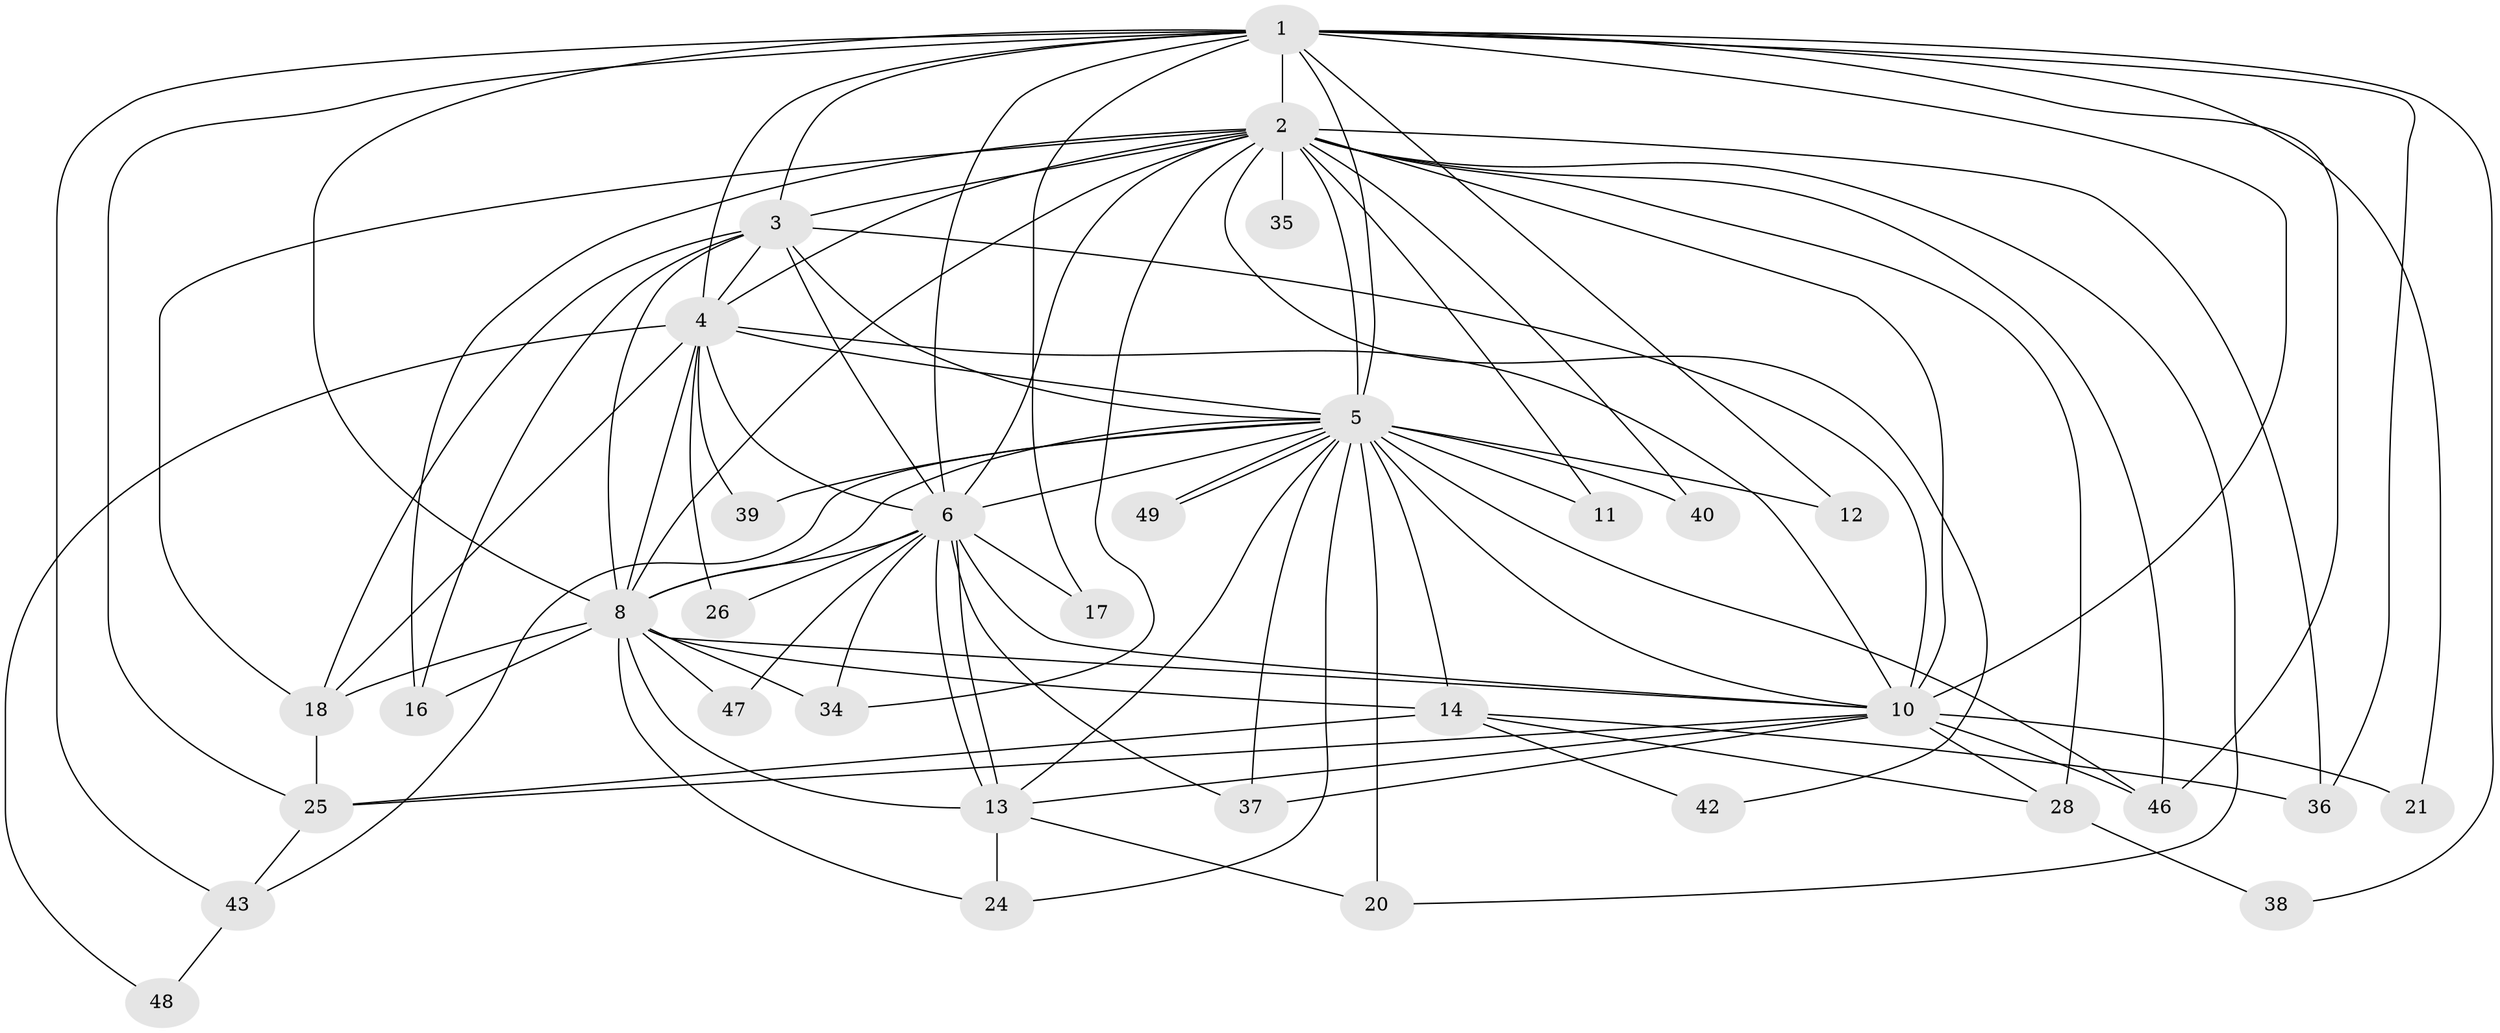 // original degree distribution, {19: 0.014705882352941176, 16: 0.04411764705882353, 13: 0.014705882352941176, 14: 0.014705882352941176, 26: 0.014705882352941176, 20: 0.014705882352941176, 12: 0.014705882352941176, 18: 0.014705882352941176, 3: 0.14705882352941177, 2: 0.5735294117647058, 7: 0.029411764705882353, 5: 0.029411764705882353, 4: 0.07352941176470588}
// Generated by graph-tools (version 1.1) at 2025/17/03/04/25 18:17:40]
// undirected, 34 vertices, 96 edges
graph export_dot {
graph [start="1"]
  node [color=gray90,style=filled];
  1 [super="+41"];
  2 [super="+64+7+9+22+68+23"];
  3 [super="+63+45"];
  4;
  5 [super="+27"];
  6;
  8 [super="+19"];
  10 [super="+56+31+29"];
  11;
  12;
  13 [super="+15"];
  14;
  16;
  17;
  18 [super="+33"];
  20 [super="+32"];
  21;
  24 [super="+66"];
  25 [super="+30"];
  26;
  28;
  34 [super="+61"];
  35;
  36;
  37 [super="+54"];
  38;
  39;
  40;
  42;
  43 [super="+44"];
  46 [super="+65"];
  47;
  48;
  49;
  1 -- 2 [weight=3];
  1 -- 3;
  1 -- 4;
  1 -- 5 [weight=2];
  1 -- 6;
  1 -- 8;
  1 -- 10 [weight=2];
  1 -- 12;
  1 -- 17;
  1 -- 21;
  1 -- 25;
  1 -- 36;
  1 -- 38;
  1 -- 43;
  1 -- 46;
  2 -- 3 [weight=3];
  2 -- 4 [weight=3];
  2 -- 5 [weight=4];
  2 -- 6 [weight=6];
  2 -- 8 [weight=3];
  2 -- 10 [weight=4];
  2 -- 35 [weight=2];
  2 -- 34;
  2 -- 42;
  2 -- 46;
  2 -- 11 [weight=2];
  2 -- 16;
  2 -- 18;
  2 -- 20;
  2 -- 28 [weight=2];
  2 -- 36;
  2 -- 40;
  3 -- 4 [weight=2];
  3 -- 5;
  3 -- 6 [weight=2];
  3 -- 8;
  3 -- 10;
  3 -- 16;
  3 -- 18;
  4 -- 5;
  4 -- 6;
  4 -- 8;
  4 -- 10;
  4 -- 26;
  4 -- 39;
  4 -- 48;
  4 -- 18;
  5 -- 6;
  5 -- 8;
  5 -- 10 [weight=2];
  5 -- 11;
  5 -- 12;
  5 -- 14 [weight=2];
  5 -- 37;
  5 -- 39;
  5 -- 40;
  5 -- 46;
  5 -- 49;
  5 -- 49;
  5 -- 43;
  5 -- 24;
  5 -- 20;
  5 -- 13;
  6 -- 8;
  6 -- 10;
  6 -- 13;
  6 -- 13;
  6 -- 17;
  6 -- 26;
  6 -- 34;
  6 -- 47;
  6 -- 37;
  8 -- 10;
  8 -- 14;
  8 -- 16;
  8 -- 18;
  8 -- 24;
  8 -- 34;
  8 -- 47;
  8 -- 13;
  10 -- 21;
  10 -- 37;
  10 -- 46;
  10 -- 25;
  10 -- 28;
  10 -- 13;
  13 -- 20;
  13 -- 24;
  14 -- 25;
  14 -- 28;
  14 -- 36;
  14 -- 42;
  18 -- 25;
  25 -- 43;
  28 -- 38;
  43 -- 48;
}
